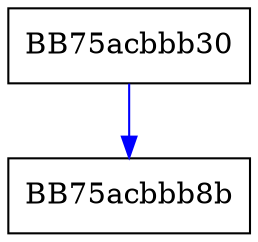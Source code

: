 digraph CreateInstance {
  node [shape="box"];
  graph [splines=ortho];
  BB75acbbb30 -> BB75acbbb8b [color="blue"];
}